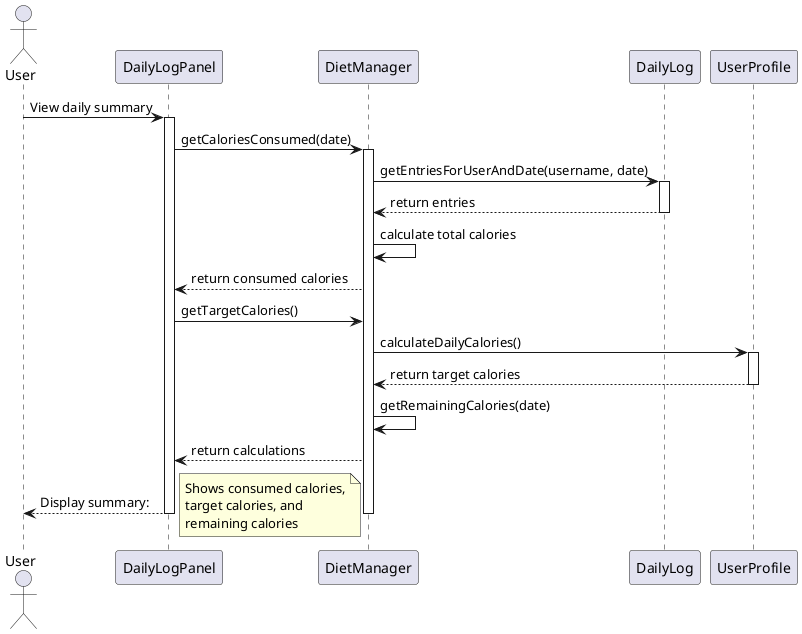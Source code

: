 @startuml uc9
actor User
participant "DailyLogPanel" as DLP
participant "DietManager" as DM
participant "DailyLog" as DL
participant "UserProfile" as UP

User -> DLP : View daily summary
activate DLP

DLP -> DM : getCaloriesConsumed(date)
activate DM

DM -> DL : getEntriesForUserAndDate(username, date)
activate DL
DL --> DM : return entries
deactivate DL

DM -> DM : calculate total calories
DM --> DLP : return consumed calories

DLP -> DM : getTargetCalories()
DM -> UP : calculateDailyCalories()
activate UP
UP --> DM : return target calories
deactivate UP

DM -> DM : getRemainingCalories(date)
DM --> DLP : return calculations

DLP --> User : Display summary:
note right: Shows consumed calories,\ntarget calories, and\nremaining calories

deactivate DM
deactivate DLP

@enduml
